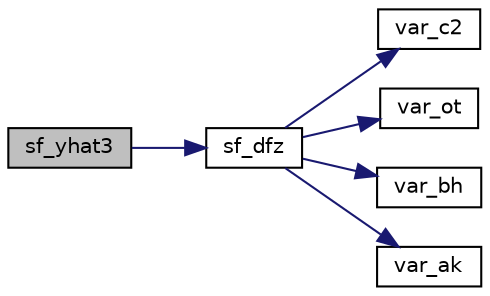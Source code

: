 digraph "sf_yhat3"
{
  edge [fontname="Helvetica",fontsize="10",labelfontname="Helvetica",labelfontsize="10"];
  node [fontname="Helvetica",fontsize="10",shape=record];
  rankdir="LR";
  Node1 [label="sf_yhat3",height=0.2,width=0.4,color="black", fillcolor="grey75", style="filled", fontcolor="black"];
  Node1 -> Node2 [color="midnightblue",fontsize="10",style="solid",fontname="Helvetica"];
  Node2 [label="sf_dfz",height=0.2,width=0.4,color="black", fillcolor="white", style="filled",URL="$sf__dfz_8f.html#a1a0ff8abb9bd965cf97def977377b716"];
  Node2 -> Node3 [color="midnightblue",fontsize="10",style="solid",fontname="Helvetica"];
  Node3 [label="var_c2",height=0.2,width=0.4,color="black", fillcolor="white", style="filled",URL="$f__ingy_8f.html#a1d19a7b7c0b50f7bcf8ff8861f3305fc"];
  Node2 -> Node4 [color="midnightblue",fontsize="10",style="solid",fontname="Helvetica"];
  Node4 [label="var_ot",height=0.2,width=0.4,color="black", fillcolor="white", style="filled",URL="$f__other_8f.html#a166ad81a1dbaff90fe0bf8aaa157465d"];
  Node2 -> Node5 [color="midnightblue",fontsize="10",style="solid",fontname="Helvetica"];
  Node5 [label="var_bh",height=0.2,width=0.4,color="black", fillcolor="white", style="filled",URL="$f__other_8f.html#a6c6ceeb04cc22f3b1d892c57da1028c8"];
  Node2 -> Node6 [color="midnightblue",fontsize="10",style="solid",fontname="Helvetica"];
  Node6 [label="var_ak",height=0.2,width=0.4,color="black", fillcolor="white", style="filled",URL="$f__alaska_8f.html#aa8c85e7c2ccc2aed918d36a29cd5f277"];
}
